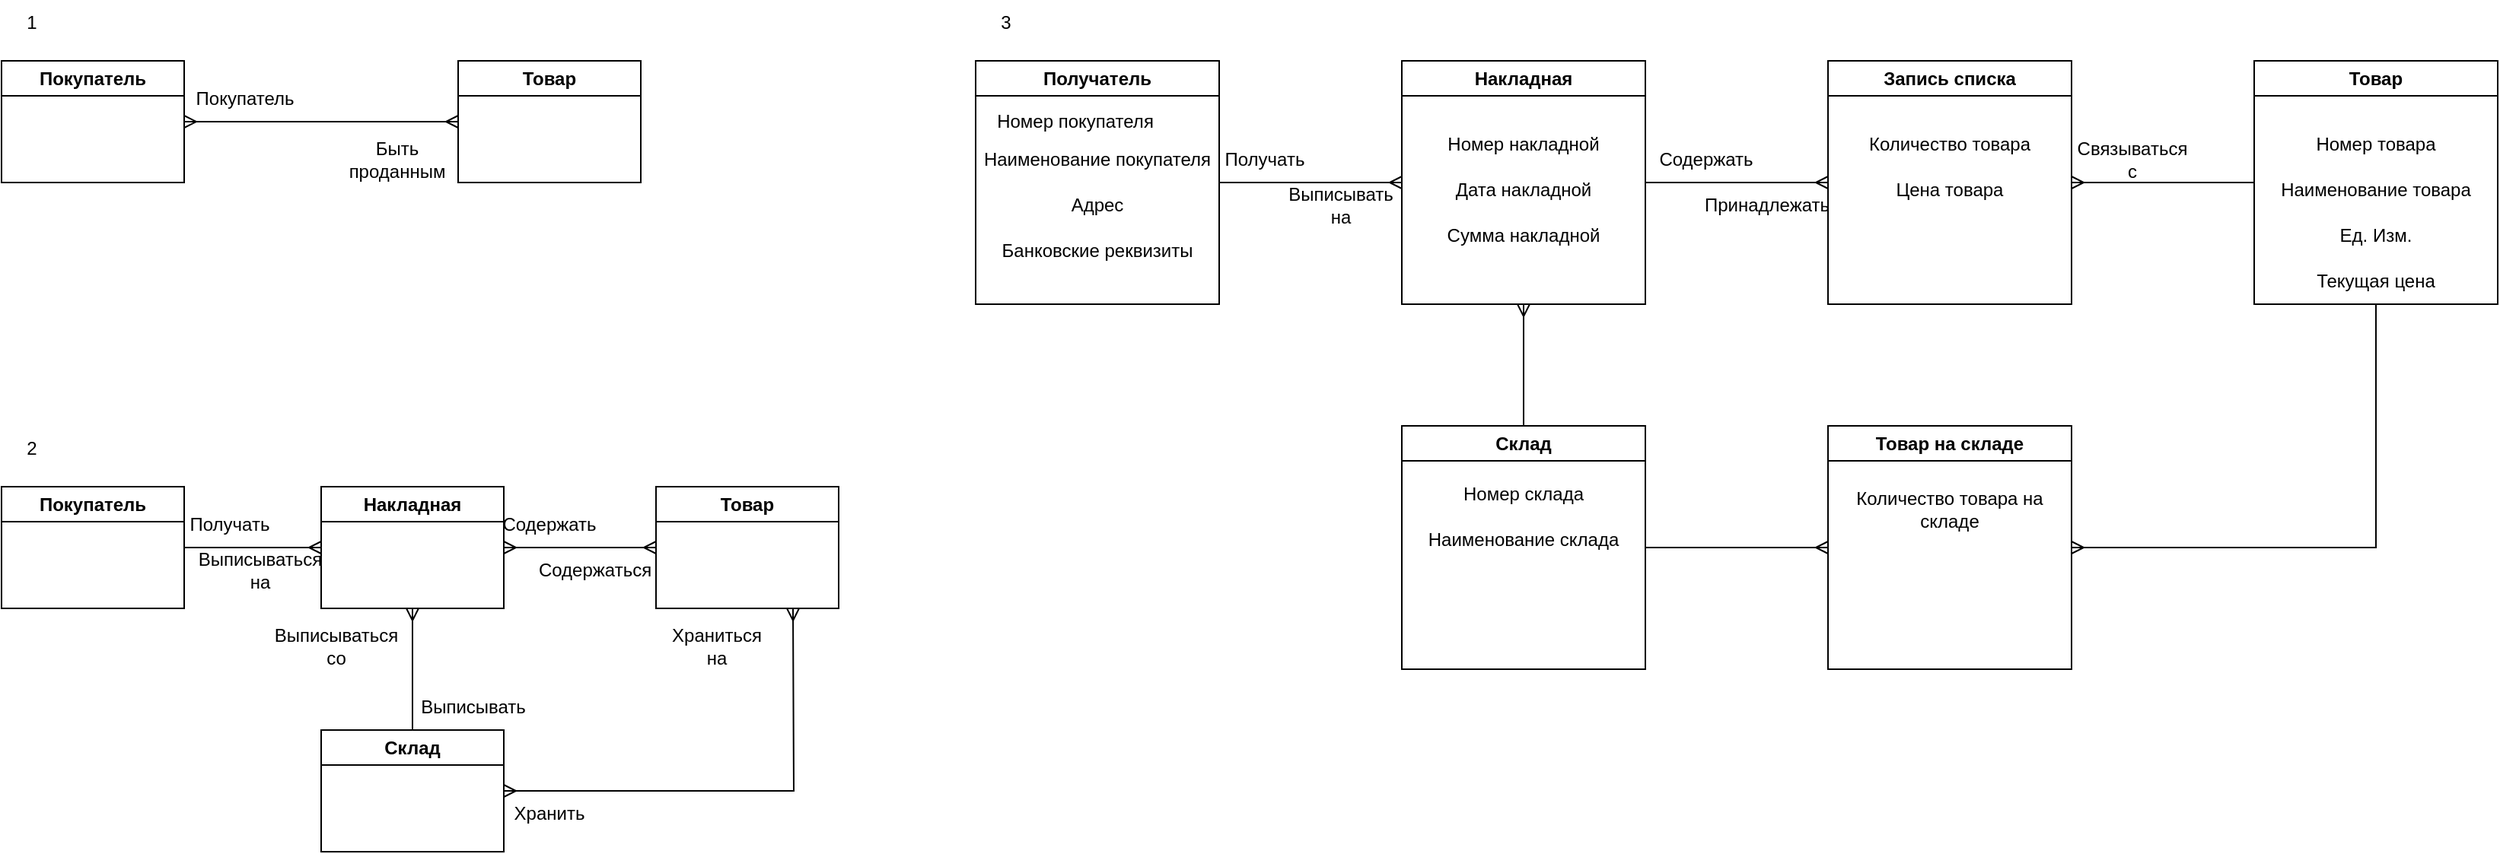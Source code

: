<mxfile version="23.0.2" type="github">
  <diagram name="Страница — 1" id="iiY84fL7lKHI_6B-AdGC">
    <mxGraphModel dx="1434" dy="777" grid="1" gridSize="10" guides="1" tooltips="1" connect="1" arrows="1" fold="1" page="1" pageScale="1" pageWidth="1169" pageHeight="827" math="0" shadow="0">
      <root>
        <mxCell id="0" />
        <mxCell id="1" parent="0" />
        <mxCell id="8DKpkcI0aDm_iJhaxFEY-1" value="Покупатель" style="swimlane;whiteSpace=wrap;html=1;" vertex="1" parent="1">
          <mxGeometry y="40" width="120" height="80" as="geometry" />
        </mxCell>
        <mxCell id="8DKpkcI0aDm_iJhaxFEY-3" value="Товар" style="swimlane;whiteSpace=wrap;html=1;" vertex="1" parent="1">
          <mxGeometry x="300" y="40" width="120" height="80" as="geometry" />
        </mxCell>
        <mxCell id="8DKpkcI0aDm_iJhaxFEY-7" value="Покупатель" style="text;html=1;strokeColor=none;fillColor=none;align=center;verticalAlign=middle;whiteSpace=wrap;rounded=0;" vertex="1" parent="1">
          <mxGeometry x="130" y="50" width="60" height="30" as="geometry" />
        </mxCell>
        <mxCell id="8DKpkcI0aDm_iJhaxFEY-8" value="Быть проданным" style="text;html=1;strokeColor=none;fillColor=none;align=center;verticalAlign=middle;whiteSpace=wrap;rounded=0;" vertex="1" parent="1">
          <mxGeometry x="230" y="90" width="60" height="30" as="geometry" />
        </mxCell>
        <mxCell id="8DKpkcI0aDm_iJhaxFEY-9" value="1" style="text;html=1;strokeColor=none;fillColor=none;align=center;verticalAlign=middle;whiteSpace=wrap;rounded=0;" vertex="1" parent="1">
          <mxGeometry width="40" height="30" as="geometry" />
        </mxCell>
        <mxCell id="8DKpkcI0aDm_iJhaxFEY-10" value="2" style="text;html=1;strokeColor=none;fillColor=none;align=center;verticalAlign=middle;whiteSpace=wrap;rounded=0;" vertex="1" parent="1">
          <mxGeometry y="280" width="40" height="30" as="geometry" />
        </mxCell>
        <mxCell id="8DKpkcI0aDm_iJhaxFEY-11" value="" style="edgeStyle=entityRelationEdgeStyle;fontSize=12;html=1;endArrow=ERmany;startArrow=ERmany;rounded=0;entryX=0;entryY=0.5;entryDx=0;entryDy=0;" edge="1" parent="1" target="8DKpkcI0aDm_iJhaxFEY-3">
          <mxGeometry width="100" height="100" relative="1" as="geometry">
            <mxPoint x="120" y="80" as="sourcePoint" />
            <mxPoint x="220" y="-20" as="targetPoint" />
            <Array as="points">
              <mxPoint x="200" y="80" />
            </Array>
          </mxGeometry>
        </mxCell>
        <mxCell id="8DKpkcI0aDm_iJhaxFEY-12" value="Покупатель" style="swimlane;whiteSpace=wrap;html=1;" vertex="1" parent="1">
          <mxGeometry y="320" width="120" height="80" as="geometry">
            <mxRectangle x="40" y="320" width="110" height="30" as="alternateBounds" />
          </mxGeometry>
        </mxCell>
        <mxCell id="8DKpkcI0aDm_iJhaxFEY-13" value="Накладная" style="swimlane;whiteSpace=wrap;html=1;" vertex="1" parent="1">
          <mxGeometry x="210" y="320" width="120" height="80" as="geometry" />
        </mxCell>
        <mxCell id="8DKpkcI0aDm_iJhaxFEY-14" value="Товар" style="swimlane;whiteSpace=wrap;html=1;" vertex="1" parent="1">
          <mxGeometry x="430" y="320" width="120" height="80" as="geometry" />
        </mxCell>
        <mxCell id="8DKpkcI0aDm_iJhaxFEY-16" value="" style="edgeStyle=entityRelationEdgeStyle;fontSize=12;html=1;endArrow=ERmany;rounded=0;exitX=1;exitY=0.5;exitDx=0;exitDy=0;entryX=0;entryY=0.5;entryDx=0;entryDy=0;" edge="1" parent="1" source="8DKpkcI0aDm_iJhaxFEY-12" target="8DKpkcI0aDm_iJhaxFEY-13">
          <mxGeometry width="100" height="100" relative="1" as="geometry">
            <mxPoint x="70" y="570" as="sourcePoint" />
            <mxPoint x="170" y="470" as="targetPoint" />
          </mxGeometry>
        </mxCell>
        <mxCell id="8DKpkcI0aDm_iJhaxFEY-17" value="" style="edgeStyle=entityRelationEdgeStyle;fontSize=12;html=1;endArrow=ERmany;startArrow=ERmany;rounded=0;entryX=0;entryY=0.5;entryDx=0;entryDy=0;" edge="1" parent="1" target="8DKpkcI0aDm_iJhaxFEY-14">
          <mxGeometry width="100" height="100" relative="1" as="geometry">
            <mxPoint x="330" y="360" as="sourcePoint" />
            <mxPoint x="430" y="260" as="targetPoint" />
          </mxGeometry>
        </mxCell>
        <mxCell id="8DKpkcI0aDm_iJhaxFEY-18" value="Склад" style="swimlane;whiteSpace=wrap;html=1;startSize=23;" vertex="1" parent="1">
          <mxGeometry x="210" y="480" width="120" height="80" as="geometry" />
        </mxCell>
        <mxCell id="8DKpkcI0aDm_iJhaxFEY-21" value="" style="edgeStyle=orthogonalEdgeStyle;fontSize=12;html=1;endArrow=ERmany;rounded=0;entryX=0.5;entryY=1;entryDx=0;entryDy=0;exitX=0.5;exitY=0;exitDx=0;exitDy=0;" edge="1" parent="1" source="8DKpkcI0aDm_iJhaxFEY-18" target="8DKpkcI0aDm_iJhaxFEY-13">
          <mxGeometry width="100" height="100" relative="1" as="geometry">
            <mxPoint x="210" y="590" as="sourcePoint" />
            <mxPoint x="310" y="490" as="targetPoint" />
          </mxGeometry>
        </mxCell>
        <mxCell id="8DKpkcI0aDm_iJhaxFEY-22" value="" style="edgeStyle=orthogonalEdgeStyle;fontSize=12;html=1;endArrow=ERmany;startArrow=ERmany;rounded=0;exitX=1;exitY=0.5;exitDx=0;exitDy=0;" edge="1" parent="1" source="8DKpkcI0aDm_iJhaxFEY-18">
          <mxGeometry width="100" height="100" relative="1" as="geometry">
            <mxPoint x="420" y="540" as="sourcePoint" />
            <mxPoint x="520" y="400" as="targetPoint" />
          </mxGeometry>
        </mxCell>
        <mxCell id="8DKpkcI0aDm_iJhaxFEY-23" value="Получать" style="text;html=1;strokeColor=none;fillColor=none;align=center;verticalAlign=middle;whiteSpace=wrap;rounded=0;" vertex="1" parent="1">
          <mxGeometry x="120" y="330" width="60" height="30" as="geometry" />
        </mxCell>
        <mxCell id="8DKpkcI0aDm_iJhaxFEY-24" value="Выписываться на" style="text;html=1;strokeColor=none;fillColor=none;align=center;verticalAlign=middle;whiteSpace=wrap;rounded=0;" vertex="1" parent="1">
          <mxGeometry x="140" y="360" width="60" height="30" as="geometry" />
        </mxCell>
        <mxCell id="8DKpkcI0aDm_iJhaxFEY-25" value="Содержать" style="text;html=1;strokeColor=none;fillColor=none;align=center;verticalAlign=middle;whiteSpace=wrap;rounded=0;" vertex="1" parent="1">
          <mxGeometry x="330" y="330" width="60" height="30" as="geometry" />
        </mxCell>
        <mxCell id="8DKpkcI0aDm_iJhaxFEY-26" value="Содержаться" style="text;html=1;strokeColor=none;fillColor=none;align=center;verticalAlign=middle;whiteSpace=wrap;rounded=0;" vertex="1" parent="1">
          <mxGeometry x="360" y="360" width="60" height="30" as="geometry" />
        </mxCell>
        <mxCell id="8DKpkcI0aDm_iJhaxFEY-27" value="Храниться на" style="text;html=1;strokeColor=none;fillColor=none;align=center;verticalAlign=middle;whiteSpace=wrap;rounded=0;" vertex="1" parent="1">
          <mxGeometry x="440" y="410" width="60" height="30" as="geometry" />
        </mxCell>
        <mxCell id="8DKpkcI0aDm_iJhaxFEY-28" value="Хранить" style="text;html=1;strokeColor=none;fillColor=none;align=center;verticalAlign=middle;whiteSpace=wrap;rounded=0;" vertex="1" parent="1">
          <mxGeometry x="330" y="520" width="60" height="30" as="geometry" />
        </mxCell>
        <mxCell id="8DKpkcI0aDm_iJhaxFEY-29" value="Выписываться со" style="text;html=1;strokeColor=none;fillColor=none;align=center;verticalAlign=middle;whiteSpace=wrap;rounded=0;" vertex="1" parent="1">
          <mxGeometry x="190" y="410" width="60" height="30" as="geometry" />
        </mxCell>
        <mxCell id="8DKpkcI0aDm_iJhaxFEY-30" value="Выписывать" style="text;html=1;strokeColor=none;fillColor=none;align=center;verticalAlign=middle;whiteSpace=wrap;rounded=0;" vertex="1" parent="1">
          <mxGeometry x="280" y="450" width="60" height="30" as="geometry" />
        </mxCell>
        <mxCell id="8DKpkcI0aDm_iJhaxFEY-31" value="3" style="text;html=1;strokeColor=none;fillColor=none;align=center;verticalAlign=middle;whiteSpace=wrap;rounded=0;" vertex="1" parent="1">
          <mxGeometry x="640" width="40" height="30" as="geometry" />
        </mxCell>
        <mxCell id="8DKpkcI0aDm_iJhaxFEY-32" value="Получатель" style="swimlane;whiteSpace=wrap;html=1;" vertex="1" parent="1">
          <mxGeometry x="640" y="40" width="160" height="160" as="geometry" />
        </mxCell>
        <mxCell id="8DKpkcI0aDm_iJhaxFEY-44" value="Номер покупателя" style="text;html=1;align=center;verticalAlign=middle;resizable=0;points=[];autosize=1;strokeColor=none;fillColor=none;" vertex="1" parent="8DKpkcI0aDm_iJhaxFEY-32">
          <mxGeometry y="25" width="130" height="30" as="geometry" />
        </mxCell>
        <mxCell id="8DKpkcI0aDm_iJhaxFEY-45" value="Наименование покупателя" style="text;html=1;strokeColor=none;fillColor=none;align=center;verticalAlign=middle;whiteSpace=wrap;rounded=0;" vertex="1" parent="8DKpkcI0aDm_iJhaxFEY-32">
          <mxGeometry y="50" width="160" height="30" as="geometry" />
        </mxCell>
        <mxCell id="8DKpkcI0aDm_iJhaxFEY-46" value="Адрес" style="text;html=1;strokeColor=none;fillColor=none;align=center;verticalAlign=middle;whiteSpace=wrap;rounded=0;" vertex="1" parent="8DKpkcI0aDm_iJhaxFEY-32">
          <mxGeometry y="80" width="160" height="30" as="geometry" />
        </mxCell>
        <mxCell id="8DKpkcI0aDm_iJhaxFEY-48" value="Банковские реквизиты" style="text;html=1;strokeColor=none;fillColor=none;align=center;verticalAlign=middle;whiteSpace=wrap;rounded=0;" vertex="1" parent="8DKpkcI0aDm_iJhaxFEY-32">
          <mxGeometry y="110" width="160" height="30" as="geometry" />
        </mxCell>
        <mxCell id="8DKpkcI0aDm_iJhaxFEY-33" value="Накладная" style="swimlane;whiteSpace=wrap;html=1;" vertex="1" parent="1">
          <mxGeometry x="920" y="40" width="160" height="160" as="geometry">
            <mxRectangle x="920" y="40" width="100" height="30" as="alternateBounds" />
          </mxGeometry>
        </mxCell>
        <mxCell id="8DKpkcI0aDm_iJhaxFEY-49" value="Номер накладной" style="text;html=1;strokeColor=none;fillColor=none;align=center;verticalAlign=middle;whiteSpace=wrap;rounded=0;" vertex="1" parent="8DKpkcI0aDm_iJhaxFEY-33">
          <mxGeometry y="40" width="160" height="30" as="geometry" />
        </mxCell>
        <mxCell id="8DKpkcI0aDm_iJhaxFEY-50" value="Дата накладной" style="text;html=1;strokeColor=none;fillColor=none;align=center;verticalAlign=middle;whiteSpace=wrap;rounded=0;" vertex="1" parent="8DKpkcI0aDm_iJhaxFEY-33">
          <mxGeometry y="70" width="160" height="30" as="geometry" />
        </mxCell>
        <mxCell id="8DKpkcI0aDm_iJhaxFEY-51" value="Сумма накладной" style="text;html=1;strokeColor=none;fillColor=none;align=center;verticalAlign=middle;whiteSpace=wrap;rounded=0;" vertex="1" parent="8DKpkcI0aDm_iJhaxFEY-33">
          <mxGeometry y="100" width="160" height="30" as="geometry" />
        </mxCell>
        <mxCell id="8DKpkcI0aDm_iJhaxFEY-34" value="Запись списка" style="swimlane;whiteSpace=wrap;html=1;" vertex="1" parent="1">
          <mxGeometry x="1200" y="40" width="160" height="160" as="geometry" />
        </mxCell>
        <mxCell id="8DKpkcI0aDm_iJhaxFEY-52" value="Количество товара" style="text;html=1;strokeColor=none;fillColor=none;align=center;verticalAlign=middle;whiteSpace=wrap;rounded=0;" vertex="1" parent="8DKpkcI0aDm_iJhaxFEY-34">
          <mxGeometry y="40" width="160" height="30" as="geometry" />
        </mxCell>
        <mxCell id="8DKpkcI0aDm_iJhaxFEY-53" value="Цена товара" style="text;html=1;strokeColor=none;fillColor=none;align=center;verticalAlign=middle;whiteSpace=wrap;rounded=0;" vertex="1" parent="8DKpkcI0aDm_iJhaxFEY-34">
          <mxGeometry y="70" width="160" height="30" as="geometry" />
        </mxCell>
        <mxCell id="8DKpkcI0aDm_iJhaxFEY-35" value="Склад" style="swimlane;whiteSpace=wrap;html=1;" vertex="1" parent="1">
          <mxGeometry x="920" y="280" width="160" height="160" as="geometry" />
        </mxCell>
        <mxCell id="8DKpkcI0aDm_iJhaxFEY-58" value="Номер склада" style="text;html=1;strokeColor=none;fillColor=none;align=center;verticalAlign=middle;whiteSpace=wrap;rounded=0;" vertex="1" parent="8DKpkcI0aDm_iJhaxFEY-35">
          <mxGeometry y="30" width="160" height="30" as="geometry" />
        </mxCell>
        <mxCell id="8DKpkcI0aDm_iJhaxFEY-36" value="Товар на складе" style="swimlane;whiteSpace=wrap;html=1;" vertex="1" parent="1">
          <mxGeometry x="1200" y="280" width="160" height="160" as="geometry" />
        </mxCell>
        <mxCell id="8DKpkcI0aDm_iJhaxFEY-37" value="Товар" style="swimlane;whiteSpace=wrap;html=1;" vertex="1" parent="1">
          <mxGeometry x="1480" y="40" width="160" height="160" as="geometry" />
        </mxCell>
        <mxCell id="8DKpkcI0aDm_iJhaxFEY-54" value="Номер товара" style="text;html=1;strokeColor=none;fillColor=none;align=center;verticalAlign=middle;whiteSpace=wrap;rounded=0;" vertex="1" parent="8DKpkcI0aDm_iJhaxFEY-37">
          <mxGeometry y="40" width="160" height="30" as="geometry" />
        </mxCell>
        <mxCell id="8DKpkcI0aDm_iJhaxFEY-55" value="Наименование товара" style="text;html=1;strokeColor=none;fillColor=none;align=center;verticalAlign=middle;whiteSpace=wrap;rounded=0;" vertex="1" parent="8DKpkcI0aDm_iJhaxFEY-37">
          <mxGeometry y="70" width="160" height="30" as="geometry" />
        </mxCell>
        <mxCell id="8DKpkcI0aDm_iJhaxFEY-56" value="Ед. Изм." style="text;html=1;strokeColor=none;fillColor=none;align=center;verticalAlign=middle;whiteSpace=wrap;rounded=0;" vertex="1" parent="8DKpkcI0aDm_iJhaxFEY-37">
          <mxGeometry y="100" width="160" height="30" as="geometry" />
        </mxCell>
        <mxCell id="8DKpkcI0aDm_iJhaxFEY-57" value="Текущая цена" style="text;html=1;strokeColor=none;fillColor=none;align=center;verticalAlign=middle;whiteSpace=wrap;rounded=0;" vertex="1" parent="8DKpkcI0aDm_iJhaxFEY-37">
          <mxGeometry y="130" width="160" height="30" as="geometry" />
        </mxCell>
        <mxCell id="8DKpkcI0aDm_iJhaxFEY-38" value="" style="edgeStyle=entityRelationEdgeStyle;fontSize=12;html=1;endArrow=ERmany;rounded=0;entryX=0;entryY=0.5;entryDx=0;entryDy=0;exitX=1;exitY=0;exitDx=0;exitDy=0;" edge="1" parent="1" source="8DKpkcI0aDm_iJhaxFEY-46" target="8DKpkcI0aDm_iJhaxFEY-33">
          <mxGeometry width="100" height="100" relative="1" as="geometry">
            <mxPoint x="850" y="60" as="sourcePoint" />
            <mxPoint x="900" y="-20" as="targetPoint" />
          </mxGeometry>
        </mxCell>
        <mxCell id="8DKpkcI0aDm_iJhaxFEY-39" value="" style="edgeStyle=entityRelationEdgeStyle;fontSize=12;html=1;endArrow=ERmany;rounded=0;entryX=0;entryY=0.5;entryDx=0;entryDy=0;exitX=1;exitY=0.5;exitDx=0;exitDy=0;" edge="1" parent="1" source="8DKpkcI0aDm_iJhaxFEY-33" target="8DKpkcI0aDm_iJhaxFEY-34">
          <mxGeometry width="100" height="100" relative="1" as="geometry">
            <mxPoint x="1080" y="80" as="sourcePoint" />
            <mxPoint x="1180" y="-20" as="targetPoint" />
          </mxGeometry>
        </mxCell>
        <mxCell id="8DKpkcI0aDm_iJhaxFEY-40" value="" style="edgeStyle=entityRelationEdgeStyle;fontSize=12;html=1;endArrow=ERmany;rounded=0;entryX=1;entryY=0.5;entryDx=0;entryDy=0;exitX=0;exitY=0.5;exitDx=0;exitDy=0;" edge="1" parent="1" source="8DKpkcI0aDm_iJhaxFEY-37" target="8DKpkcI0aDm_iJhaxFEY-34">
          <mxGeometry width="100" height="100" relative="1" as="geometry">
            <mxPoint x="1390" y="290" as="sourcePoint" />
            <mxPoint x="1490" y="190" as="targetPoint" />
          </mxGeometry>
        </mxCell>
        <mxCell id="8DKpkcI0aDm_iJhaxFEY-41" value="" style="edgeStyle=orthogonalEdgeStyle;fontSize=12;html=1;endArrow=ERmany;rounded=0;exitX=0.5;exitY=1;exitDx=0;exitDy=0;entryX=1;entryY=0.5;entryDx=0;entryDy=0;" edge="1" parent="1" source="8DKpkcI0aDm_iJhaxFEY-37" target="8DKpkcI0aDm_iJhaxFEY-36">
          <mxGeometry width="100" height="100" relative="1" as="geometry">
            <mxPoint x="1480" y="300" as="sourcePoint" />
            <mxPoint x="1580" y="200" as="targetPoint" />
          </mxGeometry>
        </mxCell>
        <mxCell id="8DKpkcI0aDm_iJhaxFEY-42" value="" style="edgeStyle=orthogonalEdgeStyle;fontSize=12;html=1;endArrow=ERmany;rounded=0;entryX=0.5;entryY=1;entryDx=0;entryDy=0;exitX=0.5;exitY=0;exitDx=0;exitDy=0;" edge="1" parent="1" source="8DKpkcI0aDm_iJhaxFEY-35" target="8DKpkcI0aDm_iJhaxFEY-33">
          <mxGeometry width="100" height="100" relative="1" as="geometry">
            <mxPoint x="810" y="250" as="sourcePoint" />
            <mxPoint x="910" y="150" as="targetPoint" />
          </mxGeometry>
        </mxCell>
        <mxCell id="8DKpkcI0aDm_iJhaxFEY-43" value="" style="edgeStyle=entityRelationEdgeStyle;fontSize=12;html=1;endArrow=ERmany;rounded=0;entryX=0;entryY=0.5;entryDx=0;entryDy=0;exitX=1;exitY=0.5;exitDx=0;exitDy=0;" edge="1" parent="1" source="8DKpkcI0aDm_iJhaxFEY-35" target="8DKpkcI0aDm_iJhaxFEY-36">
          <mxGeometry width="100" height="100" relative="1" as="geometry">
            <mxPoint x="1090" y="430" as="sourcePoint" />
            <mxPoint x="1190" y="330" as="targetPoint" />
          </mxGeometry>
        </mxCell>
        <mxCell id="8DKpkcI0aDm_iJhaxFEY-59" value="Наименование склада" style="text;html=1;strokeColor=none;fillColor=none;align=center;verticalAlign=middle;whiteSpace=wrap;rounded=0;" vertex="1" parent="1">
          <mxGeometry x="920" y="340" width="160" height="30" as="geometry" />
        </mxCell>
        <mxCell id="8DKpkcI0aDm_iJhaxFEY-60" value="Количество товара на складе" style="text;html=1;strokeColor=none;fillColor=none;align=center;verticalAlign=middle;whiteSpace=wrap;rounded=0;" vertex="1" parent="1">
          <mxGeometry x="1200" y="320" width="160" height="30" as="geometry" />
        </mxCell>
        <mxCell id="8DKpkcI0aDm_iJhaxFEY-61" value="Получать" style="text;html=1;strokeColor=none;fillColor=none;align=center;verticalAlign=middle;whiteSpace=wrap;rounded=0;" vertex="1" parent="1">
          <mxGeometry x="800" y="90" width="60" height="30" as="geometry" />
        </mxCell>
        <mxCell id="8DKpkcI0aDm_iJhaxFEY-62" value="Выписывать на" style="text;html=1;strokeColor=none;fillColor=none;align=center;verticalAlign=middle;whiteSpace=wrap;rounded=0;" vertex="1" parent="1">
          <mxGeometry x="850" y="120" width="60" height="30" as="geometry" />
        </mxCell>
        <mxCell id="8DKpkcI0aDm_iJhaxFEY-64" value="Содержать" style="text;html=1;strokeColor=none;fillColor=none;align=center;verticalAlign=middle;whiteSpace=wrap;rounded=0;" vertex="1" parent="1">
          <mxGeometry x="1090" y="90" width="60" height="30" as="geometry" />
        </mxCell>
        <mxCell id="8DKpkcI0aDm_iJhaxFEY-65" value="Принадлежать" style="text;html=1;strokeColor=none;fillColor=none;align=center;verticalAlign=middle;whiteSpace=wrap;rounded=0;" vertex="1" parent="1">
          <mxGeometry x="1130" y="120" width="60" height="30" as="geometry" />
        </mxCell>
        <mxCell id="8DKpkcI0aDm_iJhaxFEY-66" value="Связываться с" style="text;html=1;strokeColor=none;fillColor=none;align=center;verticalAlign=middle;whiteSpace=wrap;rounded=0;" vertex="1" parent="1">
          <mxGeometry x="1370" y="90" width="60" height="30" as="geometry" />
        </mxCell>
      </root>
    </mxGraphModel>
  </diagram>
</mxfile>
